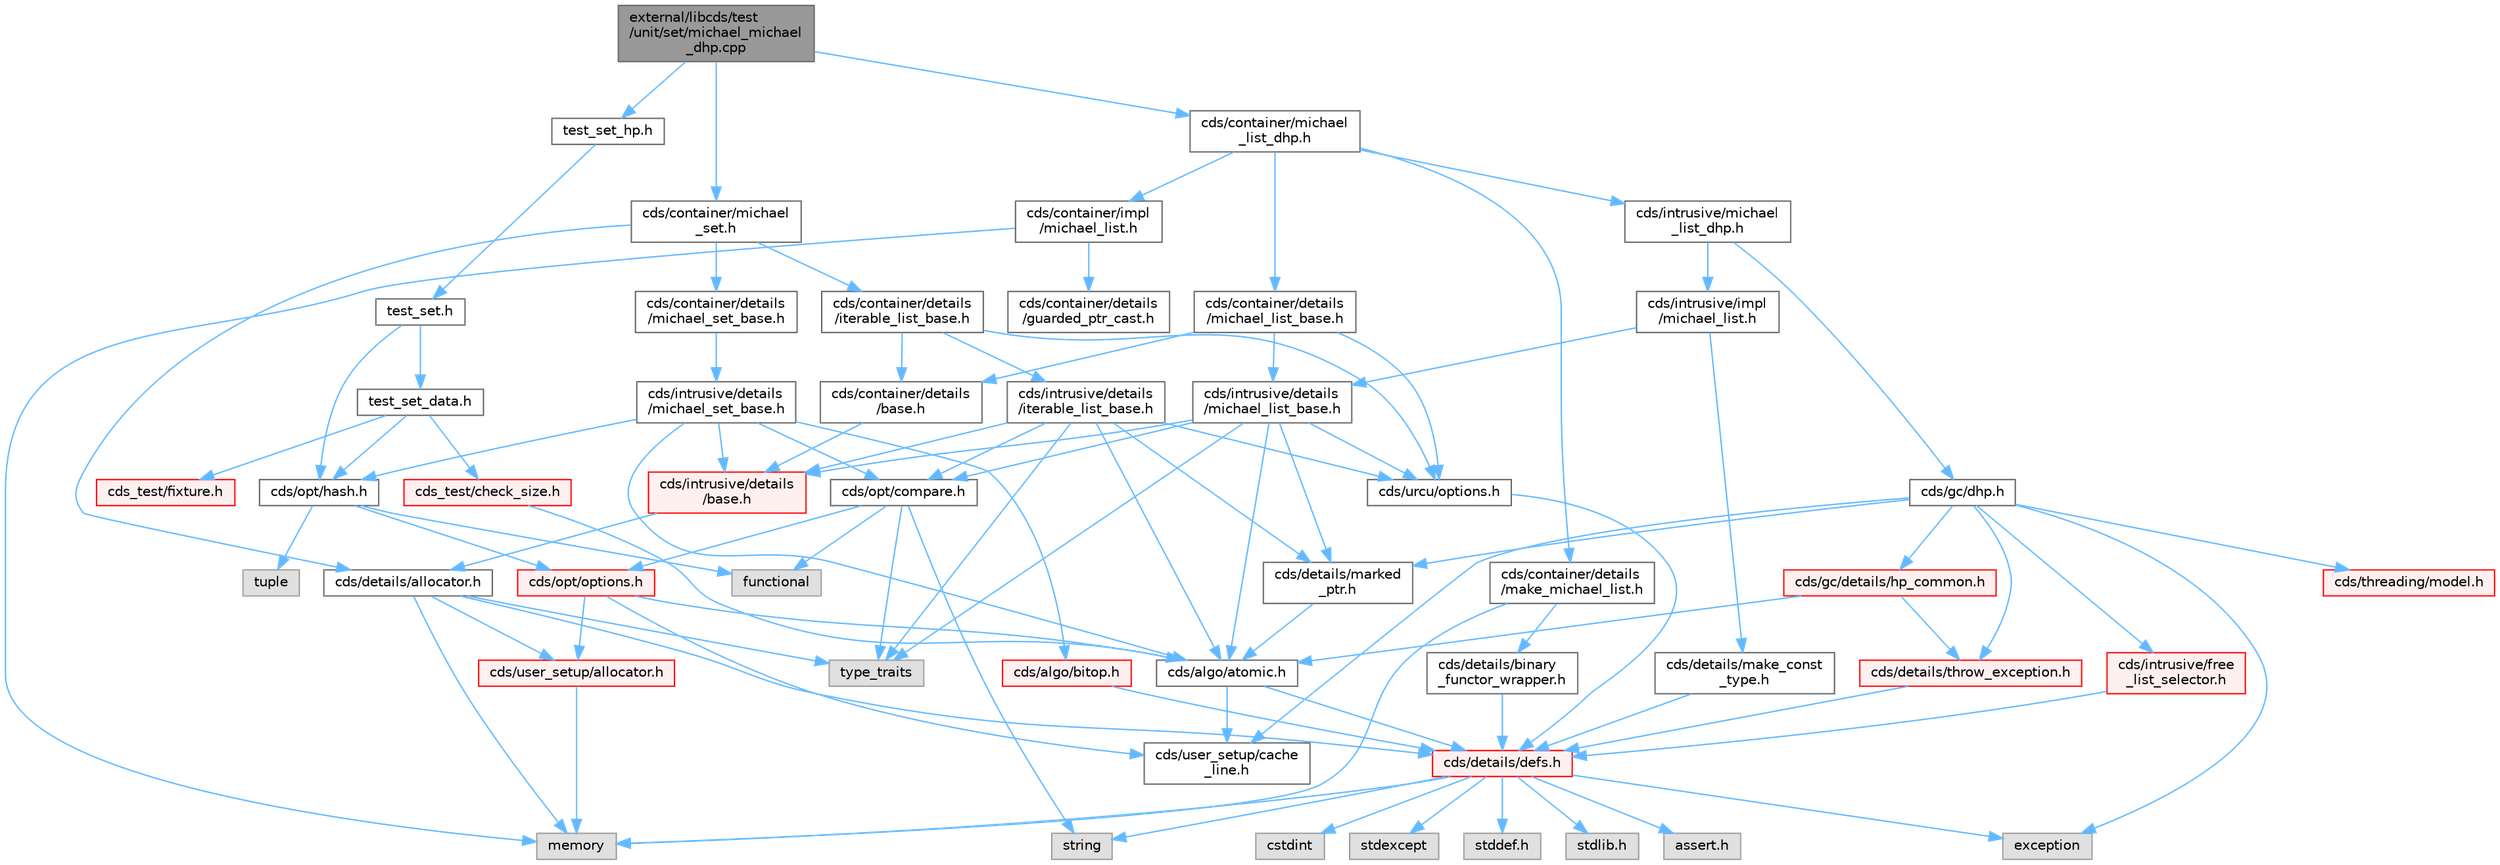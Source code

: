 digraph "external/libcds/test/unit/set/michael_michael_dhp.cpp"
{
 // LATEX_PDF_SIZE
  bgcolor="transparent";
  edge [fontname=Helvetica,fontsize=10,labelfontname=Helvetica,labelfontsize=10];
  node [fontname=Helvetica,fontsize=10,shape=box,height=0.2,width=0.4];
  Node1 [id="Node000001",label="external/libcds/test\l/unit/set/michael_michael\l_dhp.cpp",height=0.2,width=0.4,color="gray40", fillcolor="grey60", style="filled", fontcolor="black",tooltip=" "];
  Node1 -> Node2 [id="edge1_Node000001_Node000002",color="steelblue1",style="solid",tooltip=" "];
  Node2 [id="Node000002",label="test_set_hp.h",height=0.2,width=0.4,color="grey40", fillcolor="white", style="filled",URL="$test__set__hp_8h.html",tooltip=" "];
  Node2 -> Node3 [id="edge2_Node000002_Node000003",color="steelblue1",style="solid",tooltip=" "];
  Node3 [id="Node000003",label="test_set.h",height=0.2,width=0.4,color="grey40", fillcolor="white", style="filled",URL="$set_2test__set_8h.html",tooltip=" "];
  Node3 -> Node4 [id="edge3_Node000003_Node000004",color="steelblue1",style="solid",tooltip=" "];
  Node4 [id="Node000004",label="test_set_data.h",height=0.2,width=0.4,color="grey40", fillcolor="white", style="filled",URL="$test__set__data_8h.html",tooltip=" "];
  Node4 -> Node5 [id="edge4_Node000004_Node000005",color="steelblue1",style="solid",tooltip=" "];
  Node5 [id="Node000005",label="cds_test/check_size.h",height=0.2,width=0.4,color="red", fillcolor="#FFF0F0", style="filled",URL="$check__size_8h.html",tooltip=" "];
  Node5 -> Node8 [id="edge5_Node000005_Node000008",color="steelblue1",style="solid",tooltip=" "];
  Node8 [id="Node000008",label="cds/algo/atomic.h",height=0.2,width=0.4,color="grey40", fillcolor="white", style="filled",URL="$external_2libcds_2cds_2algo_2atomic_8h.html",tooltip=" "];
  Node8 -> Node9 [id="edge6_Node000008_Node000009",color="steelblue1",style="solid",tooltip=" "];
  Node9 [id="Node000009",label="cds/details/defs.h",height=0.2,width=0.4,color="red", fillcolor="#FFF0F0", style="filled",URL="$details_2defs_8h.html",tooltip=" "];
  Node9 -> Node10 [id="edge7_Node000009_Node000010",color="steelblue1",style="solid",tooltip=" "];
  Node10 [id="Node000010",label="stddef.h",height=0.2,width=0.4,color="grey60", fillcolor="#E0E0E0", style="filled",tooltip=" "];
  Node9 -> Node11 [id="edge8_Node000009_Node000011",color="steelblue1",style="solid",tooltip=" "];
  Node11 [id="Node000011",label="stdlib.h",height=0.2,width=0.4,color="grey60", fillcolor="#E0E0E0", style="filled",tooltip=" "];
  Node9 -> Node12 [id="edge9_Node000009_Node000012",color="steelblue1",style="solid",tooltip=" "];
  Node12 [id="Node000012",label="assert.h",height=0.2,width=0.4,color="grey60", fillcolor="#E0E0E0", style="filled",tooltip=" "];
  Node9 -> Node13 [id="edge10_Node000009_Node000013",color="steelblue1",style="solid",tooltip=" "];
  Node13 [id="Node000013",label="cstdint",height=0.2,width=0.4,color="grey60", fillcolor="#E0E0E0", style="filled",tooltip=" "];
  Node9 -> Node14 [id="edge11_Node000009_Node000014",color="steelblue1",style="solid",tooltip=" "];
  Node14 [id="Node000014",label="exception",height=0.2,width=0.4,color="grey60", fillcolor="#E0E0E0", style="filled",tooltip=" "];
  Node9 -> Node15 [id="edge12_Node000009_Node000015",color="steelblue1",style="solid",tooltip=" "];
  Node15 [id="Node000015",label="stdexcept",height=0.2,width=0.4,color="grey60", fillcolor="#E0E0E0", style="filled",tooltip=" "];
  Node9 -> Node16 [id="edge13_Node000009_Node000016",color="steelblue1",style="solid",tooltip=" "];
  Node16 [id="Node000016",label="string",height=0.2,width=0.4,color="grey60", fillcolor="#E0E0E0", style="filled",tooltip=" "];
  Node9 -> Node17 [id="edge14_Node000009_Node000017",color="steelblue1",style="solid",tooltip=" "];
  Node17 [id="Node000017",label="memory",height=0.2,width=0.4,color="grey60", fillcolor="#E0E0E0", style="filled",tooltip=" "];
  Node8 -> Node22 [id="edge15_Node000008_Node000022",color="steelblue1",style="solid",tooltip=" "];
  Node22 [id="Node000022",label="cds/user_setup/cache\l_line.h",height=0.2,width=0.4,color="grey40", fillcolor="white", style="filled",URL="$cache__line_8h.html",tooltip="Cache-line size definition"];
  Node4 -> Node23 [id="edge16_Node000004_Node000023",color="steelblue1",style="solid",tooltip=" "];
  Node23 [id="Node000023",label="cds_test/fixture.h",height=0.2,width=0.4,color="red", fillcolor="#FFF0F0", style="filled",URL="$fixture_8h.html",tooltip=" "];
  Node4 -> Node26 [id="edge17_Node000004_Node000026",color="steelblue1",style="solid",tooltip=" "];
  Node26 [id="Node000026",label="cds/opt/hash.h",height=0.2,width=0.4,color="grey40", fillcolor="white", style="filled",URL="$external_2libcds_2cds_2opt_2hash_8h.html",tooltip=" "];
  Node26 -> Node27 [id="edge18_Node000026_Node000027",color="steelblue1",style="solid",tooltip=" "];
  Node27 [id="Node000027",label="tuple",height=0.2,width=0.4,color="grey60", fillcolor="#E0E0E0", style="filled",tooltip=" "];
  Node26 -> Node28 [id="edge19_Node000026_Node000028",color="steelblue1",style="solid",tooltip=" "];
  Node28 [id="Node000028",label="functional",height=0.2,width=0.4,color="grey60", fillcolor="#E0E0E0", style="filled",tooltip=" "];
  Node26 -> Node29 [id="edge20_Node000026_Node000029",color="steelblue1",style="solid",tooltip=" "];
  Node29 [id="Node000029",label="cds/opt/options.h",height=0.2,width=0.4,color="red", fillcolor="#FFF0F0", style="filled",URL="$opt_2options_8h.html",tooltip=" "];
  Node29 -> Node32 [id="edge21_Node000029_Node000032",color="steelblue1",style="solid",tooltip=" "];
  Node32 [id="Node000032",label="cds/user_setup/allocator.h",height=0.2,width=0.4,color="red", fillcolor="#FFF0F0", style="filled",URL="$external_2libcds_2cds_2user__setup_2allocator_8h.html",tooltip="Default implementation of allocator classes."];
  Node32 -> Node17 [id="edge22_Node000032_Node000017",color="steelblue1",style="solid",tooltip=" "];
  Node29 -> Node22 [id="edge23_Node000029_Node000022",color="steelblue1",style="solid",tooltip=" "];
  Node29 -> Node8 [id="edge24_Node000029_Node000008",color="steelblue1",style="solid",tooltip=" "];
  Node3 -> Node26 [id="edge25_Node000003_Node000026",color="steelblue1",style="solid",tooltip=" "];
  Node1 -> Node47 [id="edge26_Node000001_Node000047",color="steelblue1",style="solid",tooltip=" "];
  Node47 [id="Node000047",label="cds/container/michael\l_list_dhp.h",height=0.2,width=0.4,color="grey40", fillcolor="white", style="filled",URL="$container_2michael__list__dhp_8h.html",tooltip=" "];
  Node47 -> Node48 [id="edge27_Node000047_Node000048",color="steelblue1",style="solid",tooltip=" "];
  Node48 [id="Node000048",label="cds/container/details\l/michael_list_base.h",height=0.2,width=0.4,color="grey40", fillcolor="white", style="filled",URL="$container_2details_2michael__list__base_8h.html",tooltip=" "];
  Node48 -> Node49 [id="edge28_Node000048_Node000049",color="steelblue1",style="solid",tooltip=" "];
  Node49 [id="Node000049",label="cds/container/details\l/base.h",height=0.2,width=0.4,color="grey40", fillcolor="white", style="filled",URL="$external_2libcds_2cds_2container_2details_2base_8h.html",tooltip=" "];
  Node49 -> Node50 [id="edge29_Node000049_Node000050",color="steelblue1",style="solid",tooltip=" "];
  Node50 [id="Node000050",label="cds/intrusive/details\l/base.h",height=0.2,width=0.4,color="red", fillcolor="#FFF0F0", style="filled",URL="$external_2libcds_2cds_2intrusive_2details_2base_8h.html",tooltip=" "];
  Node50 -> Node53 [id="edge30_Node000050_Node000053",color="steelblue1",style="solid",tooltip=" "];
  Node53 [id="Node000053",label="cds/details/allocator.h",height=0.2,width=0.4,color="grey40", fillcolor="white", style="filled",URL="$external_2libcds_2cds_2details_2allocator_8h.html",tooltip=" "];
  Node53 -> Node54 [id="edge31_Node000053_Node000054",color="steelblue1",style="solid",tooltip=" "];
  Node54 [id="Node000054",label="type_traits",height=0.2,width=0.4,color="grey60", fillcolor="#E0E0E0", style="filled",tooltip=" "];
  Node53 -> Node17 [id="edge32_Node000053_Node000017",color="steelblue1",style="solid",tooltip=" "];
  Node53 -> Node9 [id="edge33_Node000053_Node000009",color="steelblue1",style="solid",tooltip=" "];
  Node53 -> Node32 [id="edge34_Node000053_Node000032",color="steelblue1",style="solid",tooltip=" "];
  Node48 -> Node59 [id="edge35_Node000048_Node000059",color="steelblue1",style="solid",tooltip=" "];
  Node59 [id="Node000059",label="cds/intrusive/details\l/michael_list_base.h",height=0.2,width=0.4,color="grey40", fillcolor="white", style="filled",URL="$intrusive_2details_2michael__list__base_8h.html",tooltip=" "];
  Node59 -> Node54 [id="edge36_Node000059_Node000054",color="steelblue1",style="solid",tooltip=" "];
  Node59 -> Node50 [id="edge37_Node000059_Node000050",color="steelblue1",style="solid",tooltip=" "];
  Node59 -> Node60 [id="edge38_Node000059_Node000060",color="steelblue1",style="solid",tooltip=" "];
  Node60 [id="Node000060",label="cds/opt/compare.h",height=0.2,width=0.4,color="grey40", fillcolor="white", style="filled",URL="$external_2libcds_2cds_2opt_2compare_8h.html",tooltip=" "];
  Node60 -> Node54 [id="edge39_Node000060_Node000054",color="steelblue1",style="solid",tooltip=" "];
  Node60 -> Node28 [id="edge40_Node000060_Node000028",color="steelblue1",style="solid",tooltip=" "];
  Node60 -> Node16 [id="edge41_Node000060_Node000016",color="steelblue1",style="solid",tooltip=" "];
  Node60 -> Node29 [id="edge42_Node000060_Node000029",color="steelblue1",style="solid",tooltip=" "];
  Node59 -> Node8 [id="edge43_Node000059_Node000008",color="steelblue1",style="solid",tooltip=" "];
  Node59 -> Node61 [id="edge44_Node000059_Node000061",color="steelblue1",style="solid",tooltip=" "];
  Node61 [id="Node000061",label="cds/details/marked\l_ptr.h",height=0.2,width=0.4,color="grey40", fillcolor="white", style="filled",URL="$marked__ptr_8h.html",tooltip=" "];
  Node61 -> Node8 [id="edge45_Node000061_Node000008",color="steelblue1",style="solid",tooltip=" "];
  Node59 -> Node62 [id="edge46_Node000059_Node000062",color="steelblue1",style="solid",tooltip=" "];
  Node62 [id="Node000062",label="cds/urcu/options.h",height=0.2,width=0.4,color="grey40", fillcolor="white", style="filled",URL="$urcu_2options_8h.html",tooltip=" "];
  Node62 -> Node9 [id="edge47_Node000062_Node000009",color="steelblue1",style="solid",tooltip=" "];
  Node48 -> Node62 [id="edge48_Node000048_Node000062",color="steelblue1",style="solid",tooltip=" "];
  Node47 -> Node63 [id="edge49_Node000047_Node000063",color="steelblue1",style="solid",tooltip=" "];
  Node63 [id="Node000063",label="cds/intrusive/michael\l_list_dhp.h",height=0.2,width=0.4,color="grey40", fillcolor="white", style="filled",URL="$intrusive_2michael__list__dhp_8h.html",tooltip=" "];
  Node63 -> Node64 [id="edge50_Node000063_Node000064",color="steelblue1",style="solid",tooltip=" "];
  Node64 [id="Node000064",label="cds/intrusive/impl\l/michael_list.h",height=0.2,width=0.4,color="grey40", fillcolor="white", style="filled",URL="$intrusive_2impl_2michael__list_8h.html",tooltip=" "];
  Node64 -> Node59 [id="edge51_Node000064_Node000059",color="steelblue1",style="solid",tooltip=" "];
  Node64 -> Node65 [id="edge52_Node000064_Node000065",color="steelblue1",style="solid",tooltip=" "];
  Node65 [id="Node000065",label="cds/details/make_const\l_type.h",height=0.2,width=0.4,color="grey40", fillcolor="white", style="filled",URL="$make__const__type_8h.html",tooltip=" "];
  Node65 -> Node9 [id="edge53_Node000065_Node000009",color="steelblue1",style="solid",tooltip=" "];
  Node63 -> Node66 [id="edge54_Node000063_Node000066",color="steelblue1",style="solid",tooltip=" "];
  Node66 [id="Node000066",label="cds/gc/dhp.h",height=0.2,width=0.4,color="grey40", fillcolor="white", style="filled",URL="$dhp_8h.html",tooltip=" "];
  Node66 -> Node14 [id="edge55_Node000066_Node000014",color="steelblue1",style="solid",tooltip=" "];
  Node66 -> Node67 [id="edge56_Node000066_Node000067",color="steelblue1",style="solid",tooltip=" "];
  Node67 [id="Node000067",label="cds/gc/details/hp_common.h",height=0.2,width=0.4,color="red", fillcolor="#FFF0F0", style="filled",URL="$hp__common_8h.html",tooltip=" "];
  Node67 -> Node8 [id="edge57_Node000067_Node000008",color="steelblue1",style="solid",tooltip=" "];
  Node67 -> Node44 [id="edge58_Node000067_Node000044",color="steelblue1",style="solid",tooltip=" "];
  Node44 [id="Node000044",label="cds/details/throw_exception.h",height=0.2,width=0.4,color="red", fillcolor="#FFF0F0", style="filled",URL="$throw__exception_8h.html",tooltip=" "];
  Node44 -> Node9 [id="edge59_Node000044_Node000009",color="steelblue1",style="solid",tooltip=" "];
  Node66 -> Node69 [id="edge60_Node000066_Node000069",color="steelblue1",style="solid",tooltip=" "];
  Node69 [id="Node000069",label="cds/threading/model.h",height=0.2,width=0.4,color="red", fillcolor="#FFF0F0", style="filled",URL="$model_8h.html",tooltip=" "];
  Node66 -> Node81 [id="edge61_Node000066_Node000081",color="steelblue1",style="solid",tooltip=" "];
  Node81 [id="Node000081",label="cds/intrusive/free\l_list_selector.h",height=0.2,width=0.4,color="red", fillcolor="#FFF0F0", style="filled",URL="$free__list__selector_8h.html",tooltip=" "];
  Node81 -> Node9 [id="edge62_Node000081_Node000009",color="steelblue1",style="solid",tooltip=" "];
  Node66 -> Node44 [id="edge63_Node000066_Node000044",color="steelblue1",style="solid",tooltip=" "];
  Node66 -> Node61 [id="edge64_Node000066_Node000061",color="steelblue1",style="solid",tooltip=" "];
  Node66 -> Node22 [id="edge65_Node000066_Node000022",color="steelblue1",style="solid",tooltip=" "];
  Node47 -> Node83 [id="edge66_Node000047_Node000083",color="steelblue1",style="solid",tooltip=" "];
  Node83 [id="Node000083",label="cds/container/details\l/make_michael_list.h",height=0.2,width=0.4,color="grey40", fillcolor="white", style="filled",URL="$make__michael__list_8h.html",tooltip=" "];
  Node83 -> Node84 [id="edge67_Node000083_Node000084",color="steelblue1",style="solid",tooltip=" "];
  Node84 [id="Node000084",label="cds/details/binary\l_functor_wrapper.h",height=0.2,width=0.4,color="grey40", fillcolor="white", style="filled",URL="$binary__functor__wrapper_8h.html",tooltip=" "];
  Node84 -> Node9 [id="edge68_Node000084_Node000009",color="steelblue1",style="solid",tooltip=" "];
  Node83 -> Node17 [id="edge69_Node000083_Node000017",color="steelblue1",style="solid",tooltip=" "];
  Node47 -> Node85 [id="edge70_Node000047_Node000085",color="steelblue1",style="solid",tooltip=" "];
  Node85 [id="Node000085",label="cds/container/impl\l/michael_list.h",height=0.2,width=0.4,color="grey40", fillcolor="white", style="filled",URL="$container_2impl_2michael__list_8h.html",tooltip=" "];
  Node85 -> Node17 [id="edge71_Node000085_Node000017",color="steelblue1",style="solid",tooltip=" "];
  Node85 -> Node86 [id="edge72_Node000085_Node000086",color="steelblue1",style="solid",tooltip=" "];
  Node86 [id="Node000086",label="cds/container/details\l/guarded_ptr_cast.h",height=0.2,width=0.4,color="grey40", fillcolor="white", style="filled",URL="$guarded__ptr__cast_8h.html",tooltip=" "];
  Node1 -> Node87 [id="edge73_Node000001_Node000087",color="steelblue1",style="solid",tooltip=" "];
  Node87 [id="Node000087",label="cds/container/michael\l_set.h",height=0.2,width=0.4,color="grey40", fillcolor="white", style="filled",URL="$container_2michael__set_8h.html",tooltip=" "];
  Node87 -> Node88 [id="edge74_Node000087_Node000088",color="steelblue1",style="solid",tooltip=" "];
  Node88 [id="Node000088",label="cds/container/details\l/michael_set_base.h",height=0.2,width=0.4,color="grey40", fillcolor="white", style="filled",URL="$container_2details_2michael__set__base_8h.html",tooltip=" "];
  Node88 -> Node89 [id="edge75_Node000088_Node000089",color="steelblue1",style="solid",tooltip=" "];
  Node89 [id="Node000089",label="cds/intrusive/details\l/michael_set_base.h",height=0.2,width=0.4,color="grey40", fillcolor="white", style="filled",URL="$intrusive_2details_2michael__set__base_8h.html",tooltip=" "];
  Node89 -> Node50 [id="edge76_Node000089_Node000050",color="steelblue1",style="solid",tooltip=" "];
  Node89 -> Node60 [id="edge77_Node000089_Node000060",color="steelblue1",style="solid",tooltip=" "];
  Node89 -> Node26 [id="edge78_Node000089_Node000026",color="steelblue1",style="solid",tooltip=" "];
  Node89 -> Node38 [id="edge79_Node000089_Node000038",color="steelblue1",style="solid",tooltip=" "];
  Node38 [id="Node000038",label="cds/algo/bitop.h",height=0.2,width=0.4,color="red", fillcolor="#FFF0F0", style="filled",URL="$algo_2bitop_8h.html",tooltip=" "];
  Node38 -> Node9 [id="edge80_Node000038_Node000009",color="steelblue1",style="solid",tooltip=" "];
  Node89 -> Node8 [id="edge81_Node000089_Node000008",color="steelblue1",style="solid",tooltip=" "];
  Node87 -> Node90 [id="edge82_Node000087_Node000090",color="steelblue1",style="solid",tooltip=" "];
  Node90 [id="Node000090",label="cds/container/details\l/iterable_list_base.h",height=0.2,width=0.4,color="grey40", fillcolor="white", style="filled",URL="$container_2details_2iterable__list__base_8h.html",tooltip=" "];
  Node90 -> Node49 [id="edge83_Node000090_Node000049",color="steelblue1",style="solid",tooltip=" "];
  Node90 -> Node91 [id="edge84_Node000090_Node000091",color="steelblue1",style="solid",tooltip=" "];
  Node91 [id="Node000091",label="cds/intrusive/details\l/iterable_list_base.h",height=0.2,width=0.4,color="grey40", fillcolor="white", style="filled",URL="$intrusive_2details_2iterable__list__base_8h.html",tooltip=" "];
  Node91 -> Node54 [id="edge85_Node000091_Node000054",color="steelblue1",style="solid",tooltip=" "];
  Node91 -> Node50 [id="edge86_Node000091_Node000050",color="steelblue1",style="solid",tooltip=" "];
  Node91 -> Node60 [id="edge87_Node000091_Node000060",color="steelblue1",style="solid",tooltip=" "];
  Node91 -> Node8 [id="edge88_Node000091_Node000008",color="steelblue1",style="solid",tooltip=" "];
  Node91 -> Node61 [id="edge89_Node000091_Node000061",color="steelblue1",style="solid",tooltip=" "];
  Node91 -> Node62 [id="edge90_Node000091_Node000062",color="steelblue1",style="solid",tooltip=" "];
  Node90 -> Node62 [id="edge91_Node000090_Node000062",color="steelblue1",style="solid",tooltip=" "];
  Node87 -> Node53 [id="edge92_Node000087_Node000053",color="steelblue1",style="solid",tooltip=" "];
}
